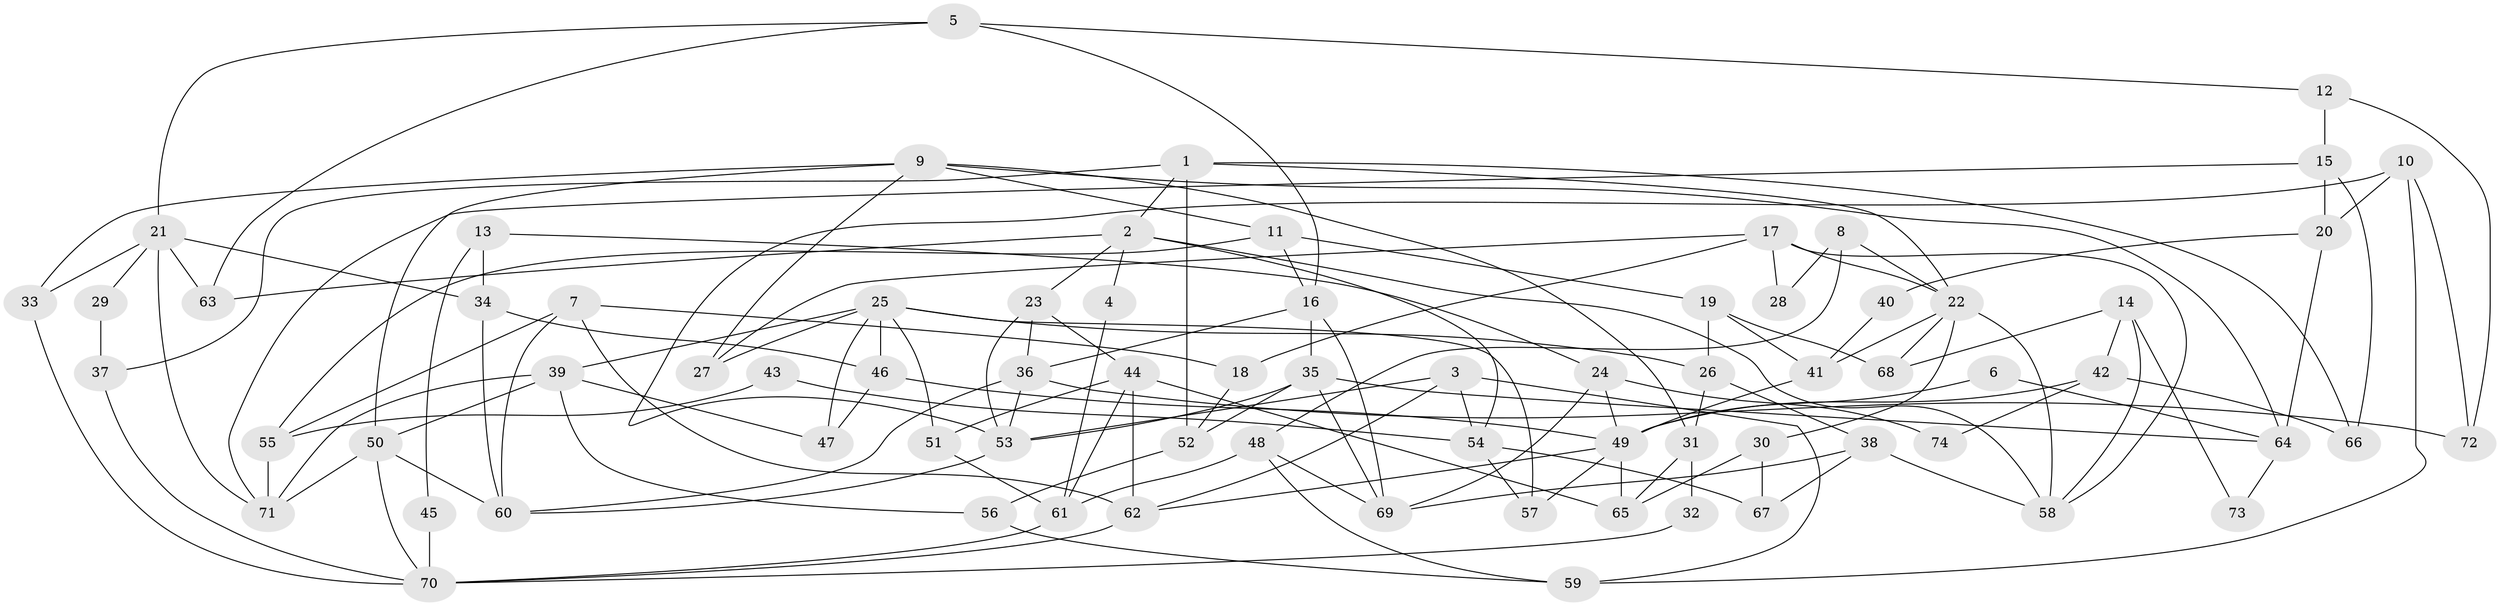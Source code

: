 // coarse degree distribution, {5: 0.1320754716981132, 6: 0.09433962264150944, 13: 0.018867924528301886, 2: 0.18867924528301888, 4: 0.24528301886792453, 10: 0.018867924528301886, 3: 0.22641509433962265, 9: 0.05660377358490566, 7: 0.018867924528301886}
// Generated by graph-tools (version 1.1) at 2025/50/03/04/25 22:50:56]
// undirected, 74 vertices, 148 edges
graph export_dot {
  node [color=gray90,style=filled];
  1;
  2;
  3;
  4;
  5;
  6;
  7;
  8;
  9;
  10;
  11;
  12;
  13;
  14;
  15;
  16;
  17;
  18;
  19;
  20;
  21;
  22;
  23;
  24;
  25;
  26;
  27;
  28;
  29;
  30;
  31;
  32;
  33;
  34;
  35;
  36;
  37;
  38;
  39;
  40;
  41;
  42;
  43;
  44;
  45;
  46;
  47;
  48;
  49;
  50;
  51;
  52;
  53;
  54;
  55;
  56;
  57;
  58;
  59;
  60;
  61;
  62;
  63;
  64;
  65;
  66;
  67;
  68;
  69;
  70;
  71;
  72;
  73;
  74;
  1 -- 22;
  1 -- 2;
  1 -- 37;
  1 -- 52;
  1 -- 66;
  2 -- 23;
  2 -- 58;
  2 -- 4;
  2 -- 54;
  2 -- 63;
  3 -- 53;
  3 -- 62;
  3 -- 54;
  3 -- 59;
  4 -- 61;
  5 -- 16;
  5 -- 63;
  5 -- 12;
  5 -- 21;
  6 -- 49;
  6 -- 64;
  7 -- 62;
  7 -- 18;
  7 -- 55;
  7 -- 60;
  8 -- 22;
  8 -- 48;
  8 -- 28;
  9 -- 50;
  9 -- 33;
  9 -- 11;
  9 -- 27;
  9 -- 31;
  9 -- 64;
  10 -- 72;
  10 -- 53;
  10 -- 20;
  10 -- 59;
  11 -- 16;
  11 -- 19;
  11 -- 55;
  12 -- 15;
  12 -- 72;
  13 -- 34;
  13 -- 24;
  13 -- 45;
  14 -- 68;
  14 -- 42;
  14 -- 58;
  14 -- 73;
  15 -- 71;
  15 -- 20;
  15 -- 66;
  16 -- 35;
  16 -- 69;
  16 -- 36;
  17 -- 27;
  17 -- 58;
  17 -- 18;
  17 -- 22;
  17 -- 28;
  18 -- 52;
  19 -- 41;
  19 -- 26;
  19 -- 68;
  20 -- 64;
  20 -- 40;
  21 -- 71;
  21 -- 29;
  21 -- 33;
  21 -- 34;
  21 -- 63;
  22 -- 58;
  22 -- 30;
  22 -- 41;
  22 -- 68;
  23 -- 44;
  23 -- 36;
  23 -- 53;
  24 -- 49;
  24 -- 69;
  24 -- 74;
  25 -- 46;
  25 -- 47;
  25 -- 26;
  25 -- 27;
  25 -- 39;
  25 -- 51;
  25 -- 57;
  26 -- 31;
  26 -- 38;
  29 -- 37;
  30 -- 67;
  30 -- 65;
  31 -- 32;
  31 -- 65;
  32 -- 70;
  33 -- 70;
  34 -- 60;
  34 -- 46;
  35 -- 52;
  35 -- 53;
  35 -- 64;
  35 -- 69;
  36 -- 60;
  36 -- 53;
  36 -- 72;
  37 -- 70;
  38 -- 69;
  38 -- 58;
  38 -- 67;
  39 -- 50;
  39 -- 47;
  39 -- 56;
  39 -- 71;
  40 -- 41;
  41 -- 49;
  42 -- 49;
  42 -- 66;
  42 -- 74;
  43 -- 54;
  43 -- 55;
  44 -- 65;
  44 -- 62;
  44 -- 51;
  44 -- 61;
  45 -- 70;
  46 -- 49;
  46 -- 47;
  48 -- 59;
  48 -- 61;
  48 -- 69;
  49 -- 65;
  49 -- 57;
  49 -- 62;
  50 -- 71;
  50 -- 60;
  50 -- 70;
  51 -- 61;
  52 -- 56;
  53 -- 60;
  54 -- 57;
  54 -- 67;
  55 -- 71;
  56 -- 59;
  61 -- 70;
  62 -- 70;
  64 -- 73;
}
